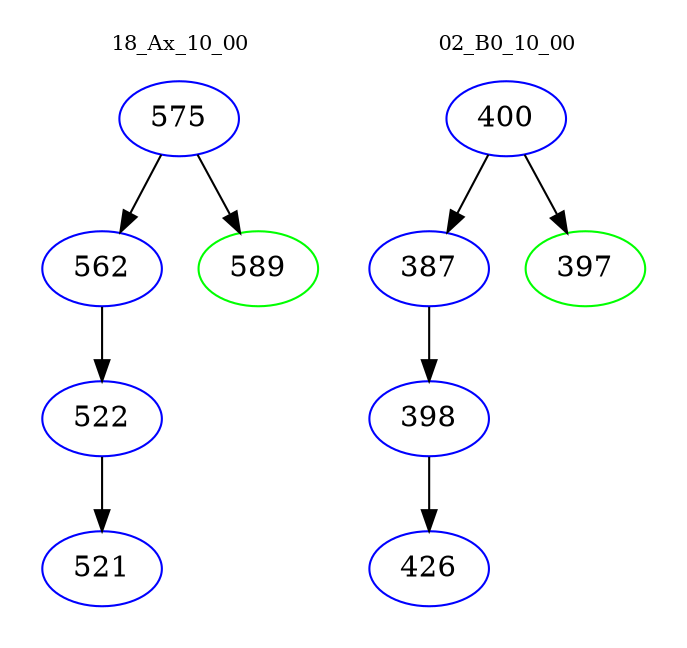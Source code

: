 digraph{
subgraph cluster_0 {
color = white
label = "18_Ax_10_00";
fontsize=10;
T0_575 [label="575", color="blue"]
T0_575 -> T0_562 [color="black"]
T0_562 [label="562", color="blue"]
T0_562 -> T0_522 [color="black"]
T0_522 [label="522", color="blue"]
T0_522 -> T0_521 [color="black"]
T0_521 [label="521", color="blue"]
T0_575 -> T0_589 [color="black"]
T0_589 [label="589", color="green"]
}
subgraph cluster_1 {
color = white
label = "02_B0_10_00";
fontsize=10;
T1_400 [label="400", color="blue"]
T1_400 -> T1_387 [color="black"]
T1_387 [label="387", color="blue"]
T1_387 -> T1_398 [color="black"]
T1_398 [label="398", color="blue"]
T1_398 -> T1_426 [color="black"]
T1_426 [label="426", color="blue"]
T1_400 -> T1_397 [color="black"]
T1_397 [label="397", color="green"]
}
}
